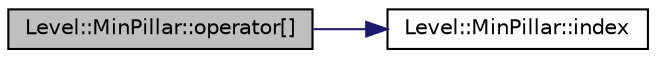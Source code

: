 digraph G
{
  edge [fontname="Helvetica",fontsize="10",labelfontname="Helvetica",labelfontsize="10"];
  node [fontname="Helvetica",fontsize="10",shape=record];
  rankdir="LR";
  Node1 [label="Level::MinPillar::operator[]",height=0.2,width=0.4,color="black", fillcolor="grey75", style="filled" fontcolor="black"];
  Node1 -> Node2 [color="midnightblue",fontsize="10",style="solid",fontname="Helvetica"];
  Node2 [label="Level::MinPillar::index",height=0.2,width=0.4,color="black", fillcolor="white", style="filled",URL="$class_level_1_1_min_pillar.html#a7853b361336197fedfb9b6d0bb3c9f65"];
}
